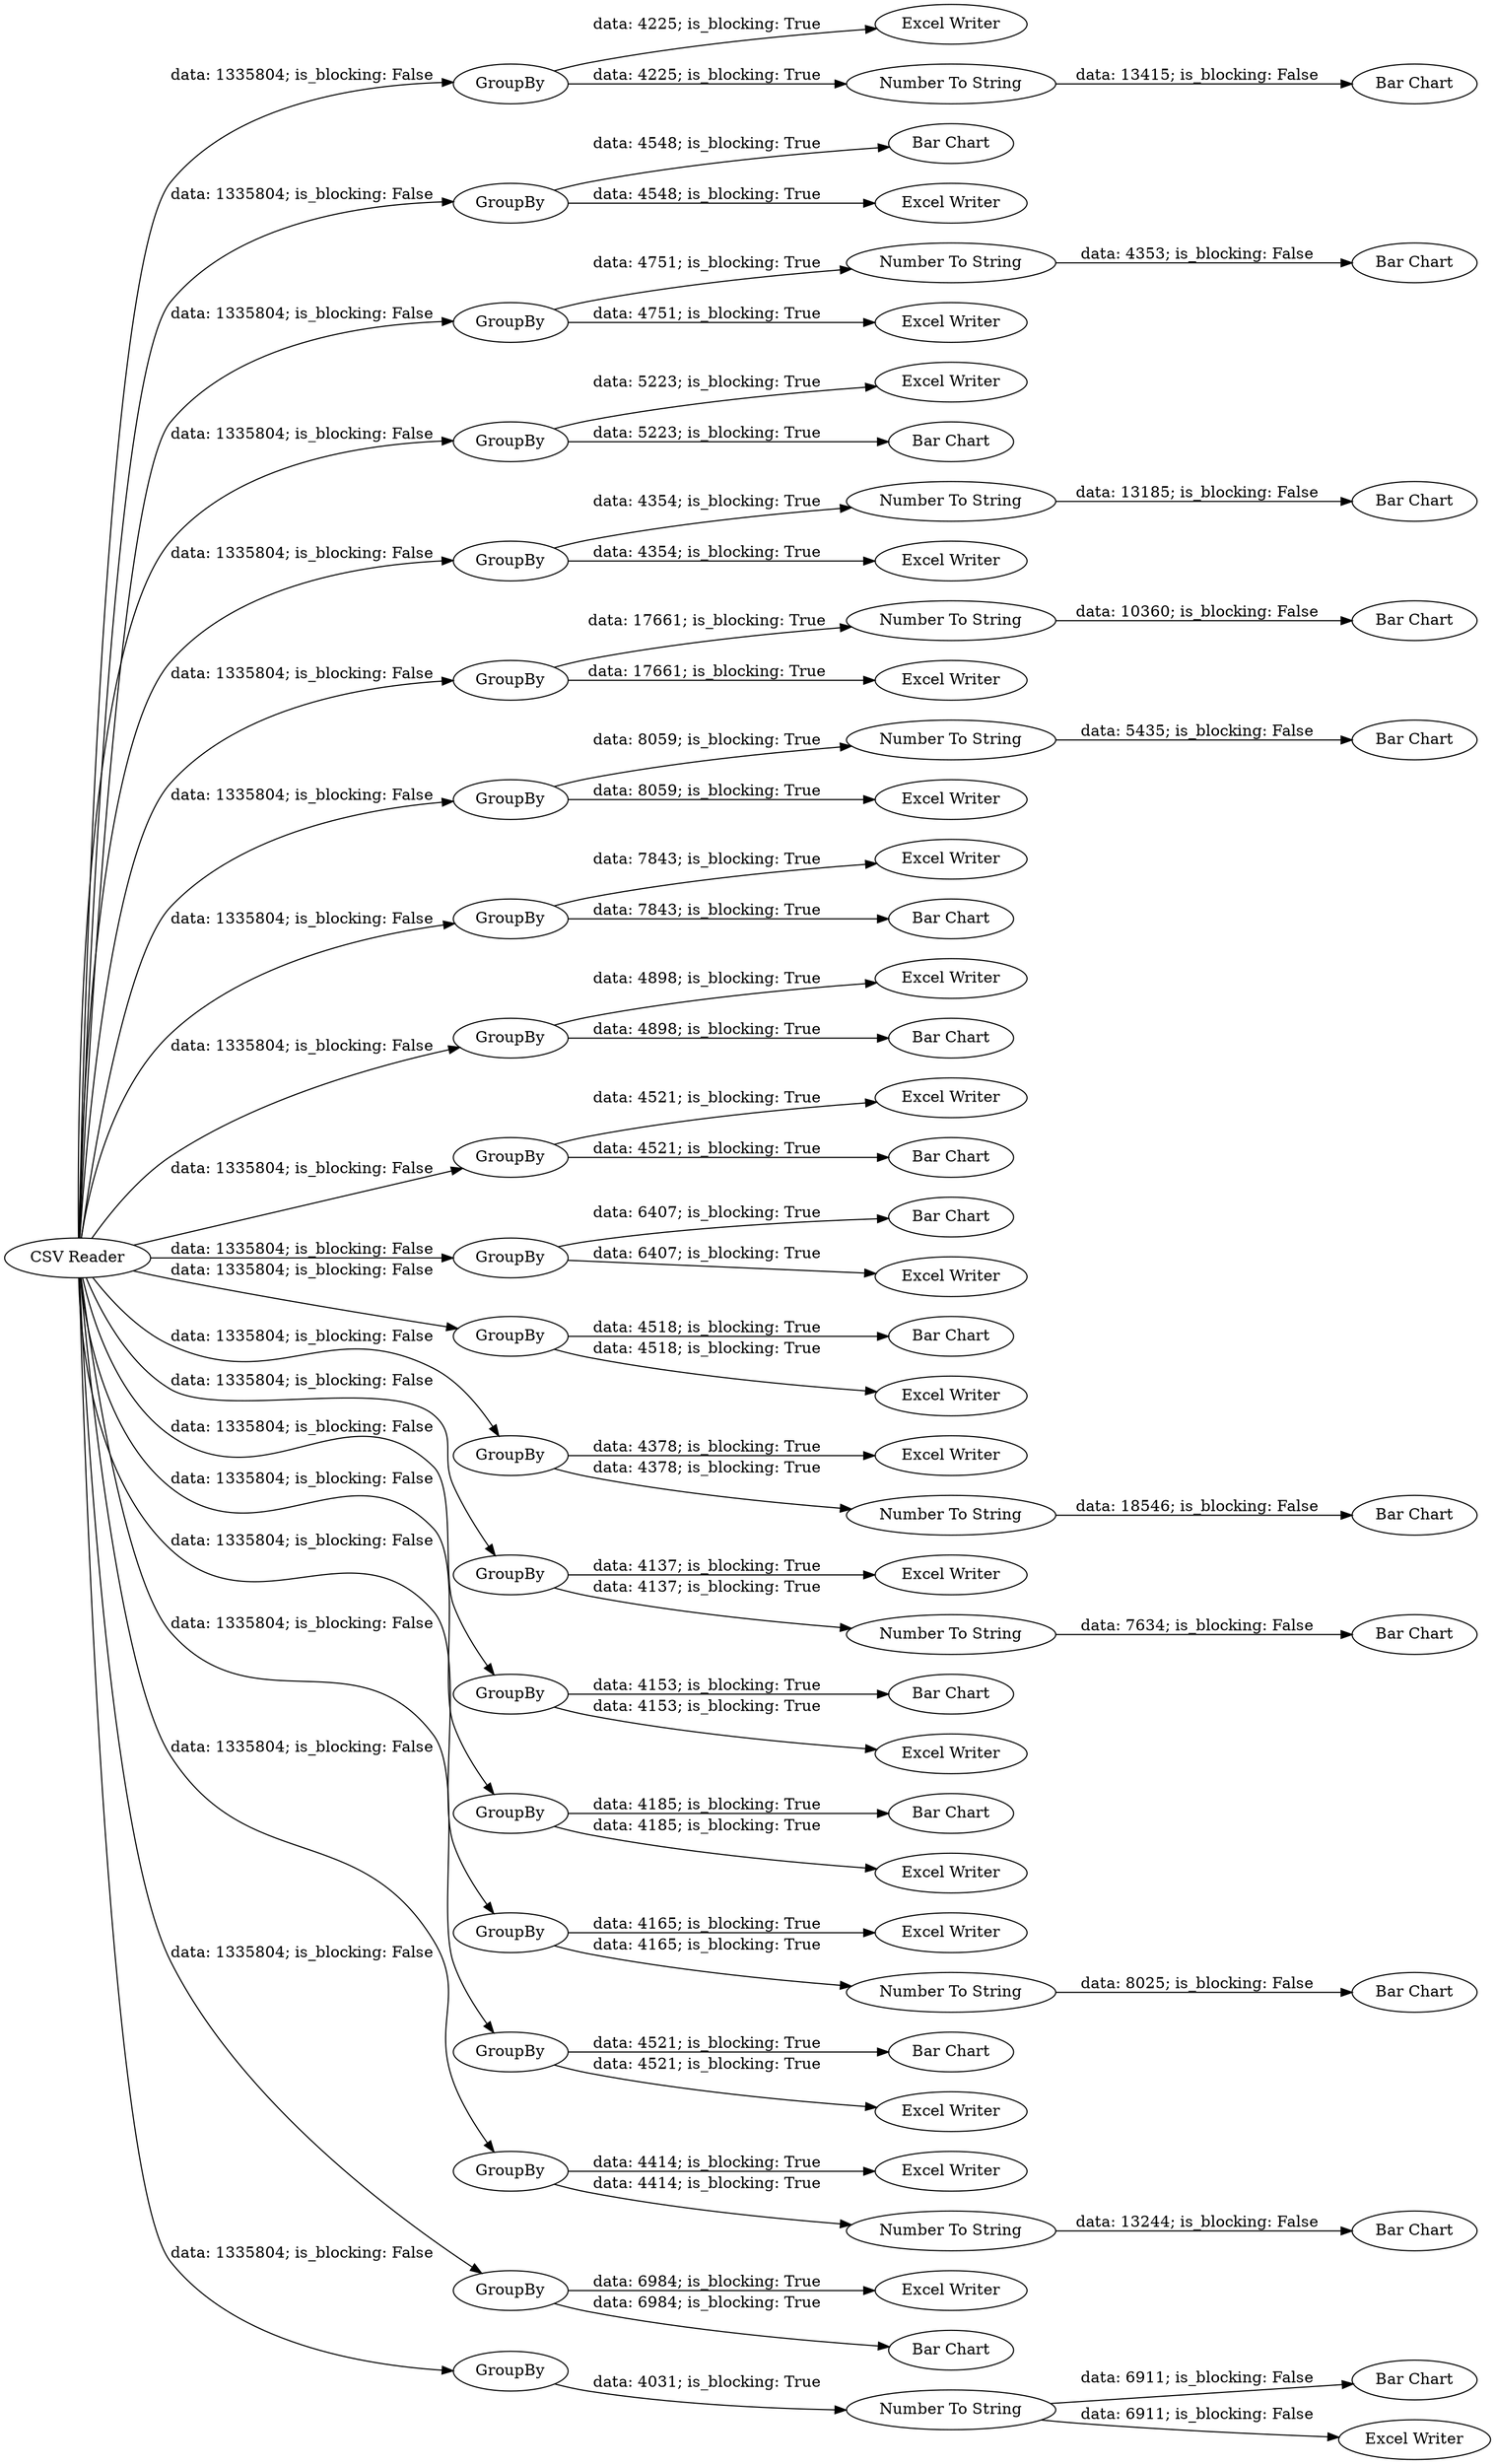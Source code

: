 digraph {
	"-8840360475213029433_15" [label=GroupBy]
	"-8840360475213029433_17" [label=GroupBy]
	"-8840360475213029433_49" [label="Bar Chart"]
	"-8840360475213029433_7" [label=GroupBy]
	"-8840360475213029433_59" [label="Excel Writer"]
	"-8840360475213029433_23" [label="Bar Chart"]
	"-8840360475213029433_68" [label="Excel Writer"]
	"-8840360475213029433_12" [label=GroupBy]
	"-8840360475213029433_60" [label="Excel Writer"]
	"-8840360475213029433_22" [label="Number To String"]
	"-8840360475213029433_40" [label=GroupBy]
	"-8840360475213029433_24" [label="Bar Chart"]
	"-8840360475213029433_28" [label="Number To String"]
	"-8840360475213029433_70" [label="Excel Writer"]
	"-8840360475213029433_57" [label="Excel Writer"]
	"-8840360475213029433_56" [label="Excel Writer"]
	"-8840360475213029433_29" [label="Number To String"]
	"-8840360475213029433_52" [label="Number To String"]
	"-8840360475213029433_51" [label="Number To String"]
	"-8840360475213029433_14" [label=GroupBy]
	"-8840360475213029433_18" [label="Bar Chart"]
	"-8840360475213029433_44" [label="Bar Chart"]
	"-8840360475213029433_20" [label="Bar Chart"]
	"-8840360475213029433_2" [label="CSV Reader"]
	"-8840360475213029433_67" [label="Excel Writer"]
	"-8840360475213029433_47" [label="Bar Chart"]
	"-8840360475213029433_50" [label="Number To String"]
	"-8840360475213029433_27" [label="Bar Chart"]
	"-8840360475213029433_41" [label=GroupBy]
	"-8840360475213029433_33" [label="Bar Chart"]
	"-8840360475213029433_4" [label=GroupBy]
	"-8840360475213029433_62" [label="Excel Writer"]
	"-8840360475213029433_46" [label="Bar Chart"]
	"-8840360475213029433_69" [label="Excel Writer"]
	"-8840360475213029433_3" [label=GroupBy]
	"-8840360475213029433_65" [label="Excel Writer"]
	"-8840360475213029433_36" [label="Bar Chart"]
	"-8840360475213029433_55" [label="Excel Writer"]
	"-8840360475213029433_66" [label="Excel Writer"]
	"-8840360475213029433_6" [label=GroupBy]
	"-8840360475213029433_5" [label=GroupBy]
	"-8840360475213029433_9" [label=GroupBy]
	"-8840360475213029433_13" [label=GroupBy]
	"-8840360475213029433_58" [label="Excel Writer"]
	"-8840360475213029433_38" [label=GroupBy]
	"-8840360475213029433_64" [label="Excel Writer"]
	"-8840360475213029433_43" [label=GroupBy]
	"-8840360475213029433_45" [label="Bar Chart"]
	"-8840360475213029433_26" [label="Number To String"]
	"-8840360475213029433_34" [label="Bar Chart"]
	"-8840360475213029433_37" [label="Number To String"]
	"-8840360475213029433_25" [label="Bar Chart"]
	"-8840360475213029433_10" [label=GroupBy]
	"-8840360475213029433_48" [label="Bar Chart"]
	"-8840360475213029433_42" [label=GroupBy]
	"-8840360475213029433_30" [label="Bar Chart"]
	"-8840360475213029433_61" [label="Excel Writer"]
	"-8840360475213029433_8" [label=GroupBy]
	"-8840360475213029433_74" [label="Excel Writer"]
	"-8840360475213029433_21" [label="Bar Chart"]
	"-8840360475213029433_72" [label="Excel Writer"]
	"-8840360475213029433_73" [label="Excel Writer"]
	"-8840360475213029433_39" [label=GroupBy]
	"-8840360475213029433_35" [label="Bar Chart"]
	"-8840360475213029433_32" [label="Bar Chart"]
	"-8840360475213029433_19" [label="Bar Chart"]
	"-8840360475213029433_31" [label="Bar Chart"]
	"-8840360475213029433_71" [label="Excel Writer"]
	"-8840360475213029433_53" [label="Number To String"]
	"-8840360475213029433_75" [label="Number To String"]
	"-8840360475213029433_11" [label=GroupBy]
	"-8840360475213029433_16" [label=GroupBy]
	"-8840360475213029433_54" [label="Excel Writer"]
	"-8840360475213029433_63" [label="Excel Writer"]
	"-8840360475213029433_2" -> "-8840360475213029433_43" [label="data: 1335804; is_blocking: False"]
	"-8840360475213029433_39" -> "-8840360475213029433_70" [label="data: 4414; is_blocking: True"]
	"-8840360475213029433_6" -> "-8840360475213029433_31" [label="data: 4521; is_blocking: True"]
	"-8840360475213029433_9" -> "-8840360475213029433_24" [label="data: 4518; is_blocking: True"]
	"-8840360475213029433_7" -> "-8840360475213029433_63" [label="data: 4751; is_blocking: True"]
	"-8840360475213029433_41" -> "-8840360475213029433_72" [label="data: 8059; is_blocking: True"]
	"-8840360475213029433_38" -> "-8840360475213029433_69" [label="data: 4137; is_blocking: True"]
	"-8840360475213029433_2" -> "-8840360475213029433_38" [label="data: 1335804; is_blocking: False"]
	"-8840360475213029433_13" -> "-8840360475213029433_26" [label="data: 4378; is_blocking: True"]
	"-8840360475213029433_13" -> "-8840360475213029433_66" [label="data: 4378; is_blocking: True"]
	"-8840360475213029433_3" -> "-8840360475213029433_19" [label="data: 4898; is_blocking: True"]
	"-8840360475213029433_11" -> "-8840360475213029433_35" [label="data: 6984; is_blocking: True"]
	"-8840360475213029433_7" -> "-8840360475213029433_22" [label="data: 4751; is_blocking: True"]
	"-8840360475213029433_2" -> "-8840360475213029433_41" [label="data: 1335804; is_blocking: False"]
	"-8840360475213029433_15" -> "-8840360475213029433_29" [label="data: 4225; is_blocking: True"]
	"-8840360475213029433_12" -> "-8840360475213029433_56" [label="data: 5223; is_blocking: True"]
	"-8840360475213029433_2" -> "-8840360475213029433_14" [label="data: 1335804; is_blocking: False"]
	"-8840360475213029433_11" -> "-8840360475213029433_57" [label="data: 6984; is_blocking: True"]
	"-8840360475213029433_2" -> "-8840360475213029433_3" [label="data: 1335804; is_blocking: False"]
	"-8840360475213029433_2" -> "-8840360475213029433_39" [label="data: 1335804; is_blocking: False"]
	"-8840360475213029433_2" -> "-8840360475213029433_40" [label="data: 1335804; is_blocking: False"]
	"-8840360475213029433_8" -> "-8840360475213029433_23" [label="data: 4521; is_blocking: True"]
	"-8840360475213029433_3" -> "-8840360475213029433_60" [label="data: 4898; is_blocking: True"]
	"-8840360475213029433_8" -> "-8840360475213029433_64" [label="data: 4521; is_blocking: True"]
	"-8840360475213029433_17" -> "-8840360475213029433_32" [label="data: 4548; is_blocking: True"]
	"-8840360475213029433_14" -> "-8840360475213029433_67" [label="data: 17661; is_blocking: True"]
	"-8840360475213029433_4" -> "-8840360475213029433_59" [label="data: 7843; is_blocking: True"]
	"-8840360475213029433_42" -> "-8840360475213029433_53" [label="data: 4165; is_blocking: True"]
	"-8840360475213029433_2" -> "-8840360475213029433_9" [label="data: 1335804; is_blocking: False"]
	"-8840360475213029433_2" -> "-8840360475213029433_11" [label="data: 1335804; is_blocking: False"]
	"-8840360475213029433_42" -> "-8840360475213029433_73" [label="data: 4165; is_blocking: True"]
	"-8840360475213029433_43" -> "-8840360475213029433_74" [label="data: 4153; is_blocking: True"]
	"-8840360475213029433_10" -> "-8840360475213029433_36" [label="data: 4185; is_blocking: True"]
	"-8840360475213029433_5" -> "-8840360475213029433_20" [label="data: 6407; is_blocking: True"]
	"-8840360475213029433_2" -> "-8840360475213029433_13" [label="data: 1335804; is_blocking: False"]
	"-8840360475213029433_16" -> "-8840360475213029433_37" [label="data: 4031; is_blocking: True"]
	"-8840360475213029433_14" -> "-8840360475213029433_28" [label="data: 17661; is_blocking: True"]
	"-8840360475213029433_2" -> "-8840360475213029433_16" [label="data: 1335804; is_blocking: False"]
	"-8840360475213029433_4" -> "-8840360475213029433_18" [label="data: 7843; is_blocking: True"]
	"-8840360475213029433_37" -> "-8840360475213029433_33" [label="data: 6911; is_blocking: False"]
	"-8840360475213029433_9" -> "-8840360475213029433_65" [label="data: 4518; is_blocking: True"]
	"-8840360475213029433_37" -> "-8840360475213029433_55" [label="data: 6911; is_blocking: False"]
	"-8840360475213029433_2" -> "-8840360475213029433_5" [label="data: 1335804; is_blocking: False"]
	"-8840360475213029433_75" -> "-8840360475213029433_44" [label="data: 7634; is_blocking: False"]
	"-8840360475213029433_52" -> "-8840360475213029433_49" [label="data: 5435; is_blocking: False"]
	"-8840360475213029433_50" -> "-8840360475213029433_45" [label="data: 13244; is_blocking: False"]
	"-8840360475213029433_2" -> "-8840360475213029433_7" [label="data: 1335804; is_blocking: False"]
	"-8840360475213029433_40" -> "-8840360475213029433_51" [label="data: 4354; is_blocking: True"]
	"-8840360475213029433_17" -> "-8840360475213029433_54" [label="data: 4548; is_blocking: True"]
	"-8840360475213029433_12" -> "-8840360475213029433_34" [label="data: 5223; is_blocking: True"]
	"-8840360475213029433_41" -> "-8840360475213029433_52" [label="data: 8059; is_blocking: True"]
	"-8840360475213029433_2" -> "-8840360475213029433_17" [label="data: 1335804; is_blocking: False"]
	"-8840360475213029433_2" -> "-8840360475213029433_10" [label="data: 1335804; is_blocking: False"]
	"-8840360475213029433_38" -> "-8840360475213029433_75" [label="data: 4137; is_blocking: True"]
	"-8840360475213029433_2" -> "-8840360475213029433_8" [label="data: 1335804; is_blocking: False"]
	"-8840360475213029433_5" -> "-8840360475213029433_61" [label="data: 6407; is_blocking: True"]
	"-8840360475213029433_2" -> "-8840360475213029433_4" [label="data: 1335804; is_blocking: False"]
	"-8840360475213029433_6" -> "-8840360475213029433_62" [label="data: 4521; is_blocking: True"]
	"-8840360475213029433_28" -> "-8840360475213029433_27" [label="data: 10360; is_blocking: False"]
	"-8840360475213029433_2" -> "-8840360475213029433_42" [label="data: 1335804; is_blocking: False"]
	"-8840360475213029433_29" -> "-8840360475213029433_30" [label="data: 13415; is_blocking: False"]
	"-8840360475213029433_26" -> "-8840360475213029433_25" [label="data: 18546; is_blocking: False"]
	"-8840360475213029433_51" -> "-8840360475213029433_46" [label="data: 13185; is_blocking: False"]
	"-8840360475213029433_2" -> "-8840360475213029433_12" [label="data: 1335804; is_blocking: False"]
	"-8840360475213029433_10" -> "-8840360475213029433_58" [label="data: 4185; is_blocking: True"]
	"-8840360475213029433_39" -> "-8840360475213029433_50" [label="data: 4414; is_blocking: True"]
	"-8840360475213029433_22" -> "-8840360475213029433_21" [label="data: 4353; is_blocking: False"]
	"-8840360475213029433_15" -> "-8840360475213029433_68" [label="data: 4225; is_blocking: True"]
	"-8840360475213029433_43" -> "-8840360475213029433_47" [label="data: 4153; is_blocking: True"]
	"-8840360475213029433_53" -> "-8840360475213029433_48" [label="data: 8025; is_blocking: False"]
	"-8840360475213029433_40" -> "-8840360475213029433_71" [label="data: 4354; is_blocking: True"]
	"-8840360475213029433_2" -> "-8840360475213029433_15" [label="data: 1335804; is_blocking: False"]
	"-8840360475213029433_2" -> "-8840360475213029433_6" [label="data: 1335804; is_blocking: False"]
	rankdir=LR
}
